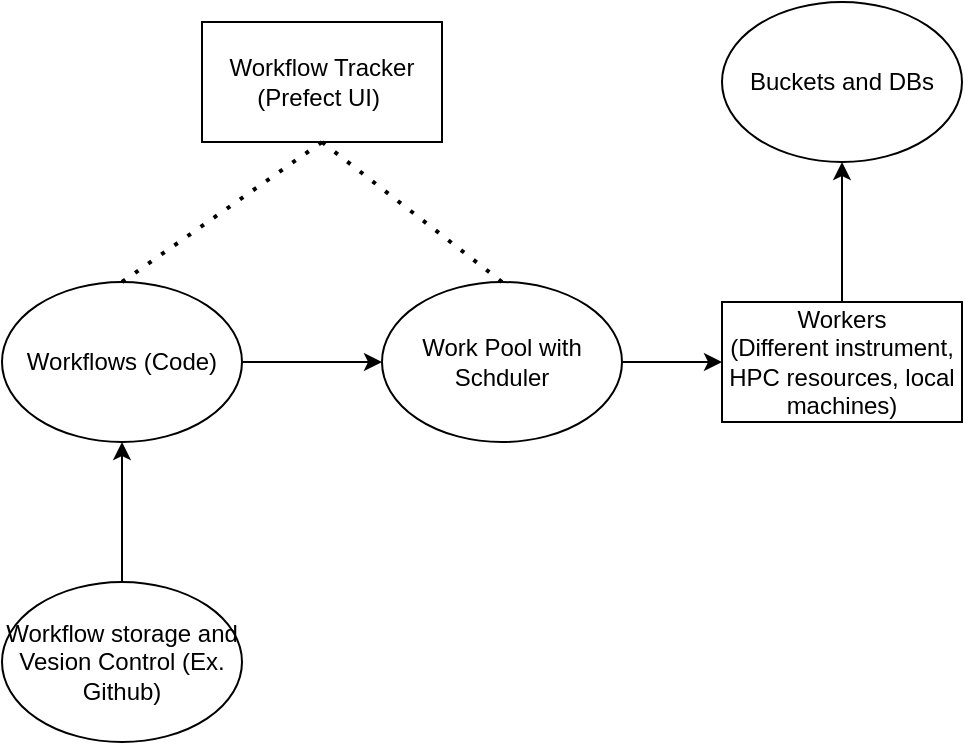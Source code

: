 <mxfile version="22.1.2" type="device">
  <diagram name="第 1 页" id="8awO6wGv93Idvl9VDlvw">
    <mxGraphModel dx="820" dy="698" grid="1" gridSize="10" guides="1" tooltips="1" connect="1" arrows="1" fold="1" page="1" pageScale="1" pageWidth="980" pageHeight="690" math="0" shadow="0">
      <root>
        <mxCell id="0" />
        <mxCell id="1" parent="0" />
        <mxCell id="4ilq_33OdsQEeAR0mezw-4" value="" style="edgeStyle=orthogonalEdgeStyle;rounded=0;orthogonalLoop=1;jettySize=auto;html=1;" parent="1" source="4ilq_33OdsQEeAR0mezw-1" target="4ilq_33OdsQEeAR0mezw-2" edge="1">
          <mxGeometry relative="1" as="geometry" />
        </mxCell>
        <mxCell id="4ilq_33OdsQEeAR0mezw-1" value="Work Pool with Schduler" style="ellipse;whiteSpace=wrap;html=1;" parent="1" vertex="1">
          <mxGeometry x="310" y="330" width="120" height="80" as="geometry" />
        </mxCell>
        <mxCell id="4ilq_33OdsQEeAR0mezw-5" value="" style="edgeStyle=orthogonalEdgeStyle;rounded=0;orthogonalLoop=1;jettySize=auto;html=1;" parent="1" source="4ilq_33OdsQEeAR0mezw-2" target="4ilq_33OdsQEeAR0mezw-3" edge="1">
          <mxGeometry relative="1" as="geometry" />
        </mxCell>
        <mxCell id="4ilq_33OdsQEeAR0mezw-2" value="Workers&lt;br&gt;(Different instrument,&lt;br&gt;HPC resources, local machines)" style="rounded=0;whiteSpace=wrap;html=1;" parent="1" vertex="1">
          <mxGeometry x="480" y="340" width="120" height="60" as="geometry" />
        </mxCell>
        <mxCell id="4ilq_33OdsQEeAR0mezw-3" value="Buckets and DBs" style="ellipse;whiteSpace=wrap;html=1;" parent="1" vertex="1">
          <mxGeometry x="480" y="190" width="120" height="80" as="geometry" />
        </mxCell>
        <mxCell id="4ilq_33OdsQEeAR0mezw-7" value="" style="edgeStyle=orthogonalEdgeStyle;rounded=0;orthogonalLoop=1;jettySize=auto;html=1;" parent="1" source="4ilq_33OdsQEeAR0mezw-6" target="4ilq_33OdsQEeAR0mezw-1" edge="1">
          <mxGeometry relative="1" as="geometry" />
        </mxCell>
        <mxCell id="4ilq_33OdsQEeAR0mezw-6" value="Workflows (Code)" style="ellipse;whiteSpace=wrap;html=1;" parent="1" vertex="1">
          <mxGeometry x="120" y="330" width="120" height="80" as="geometry" />
        </mxCell>
        <mxCell id="4ilq_33OdsQEeAR0mezw-11" value="" style="edgeStyle=orthogonalEdgeStyle;rounded=0;orthogonalLoop=1;jettySize=auto;html=1;" parent="1" source="4ilq_33OdsQEeAR0mezw-9" target="4ilq_33OdsQEeAR0mezw-6" edge="1">
          <mxGeometry relative="1" as="geometry" />
        </mxCell>
        <mxCell id="4ilq_33OdsQEeAR0mezw-9" value="Workflow storage and&lt;br&gt;Vesion Control (Ex. Github)" style="ellipse;whiteSpace=wrap;html=1;" parent="1" vertex="1">
          <mxGeometry x="120" y="480" width="120" height="80" as="geometry" />
        </mxCell>
        <mxCell id="4ilq_33OdsQEeAR0mezw-12" value="Workflow Tracker (Prefect UI)&amp;nbsp;" style="rounded=0;whiteSpace=wrap;html=1;" parent="1" vertex="1">
          <mxGeometry x="220" y="200" width="120" height="60" as="geometry" />
        </mxCell>
        <mxCell id="4ilq_33OdsQEeAR0mezw-14" value="" style="endArrow=none;dashed=1;html=1;dashPattern=1 3;strokeWidth=2;rounded=0;entryX=0.5;entryY=1;entryDx=0;entryDy=0;" parent="1" target="4ilq_33OdsQEeAR0mezw-12" edge="1">
          <mxGeometry width="50" height="50" relative="1" as="geometry">
            <mxPoint x="370" y="330" as="sourcePoint" />
            <mxPoint x="420" y="280" as="targetPoint" />
          </mxGeometry>
        </mxCell>
        <mxCell id="4ilq_33OdsQEeAR0mezw-15" value="" style="endArrow=none;dashed=1;html=1;dashPattern=1 3;strokeWidth=2;rounded=0;exitX=0.5;exitY=0;exitDx=0;exitDy=0;entryX=0.5;entryY=1;entryDx=0;entryDy=0;" parent="1" source="4ilq_33OdsQEeAR0mezw-6" target="4ilq_33OdsQEeAR0mezw-12" edge="1">
          <mxGeometry width="50" height="50" relative="1" as="geometry">
            <mxPoint x="150" y="290" as="sourcePoint" />
            <mxPoint x="220" y="260" as="targetPoint" />
          </mxGeometry>
        </mxCell>
      </root>
    </mxGraphModel>
  </diagram>
</mxfile>
